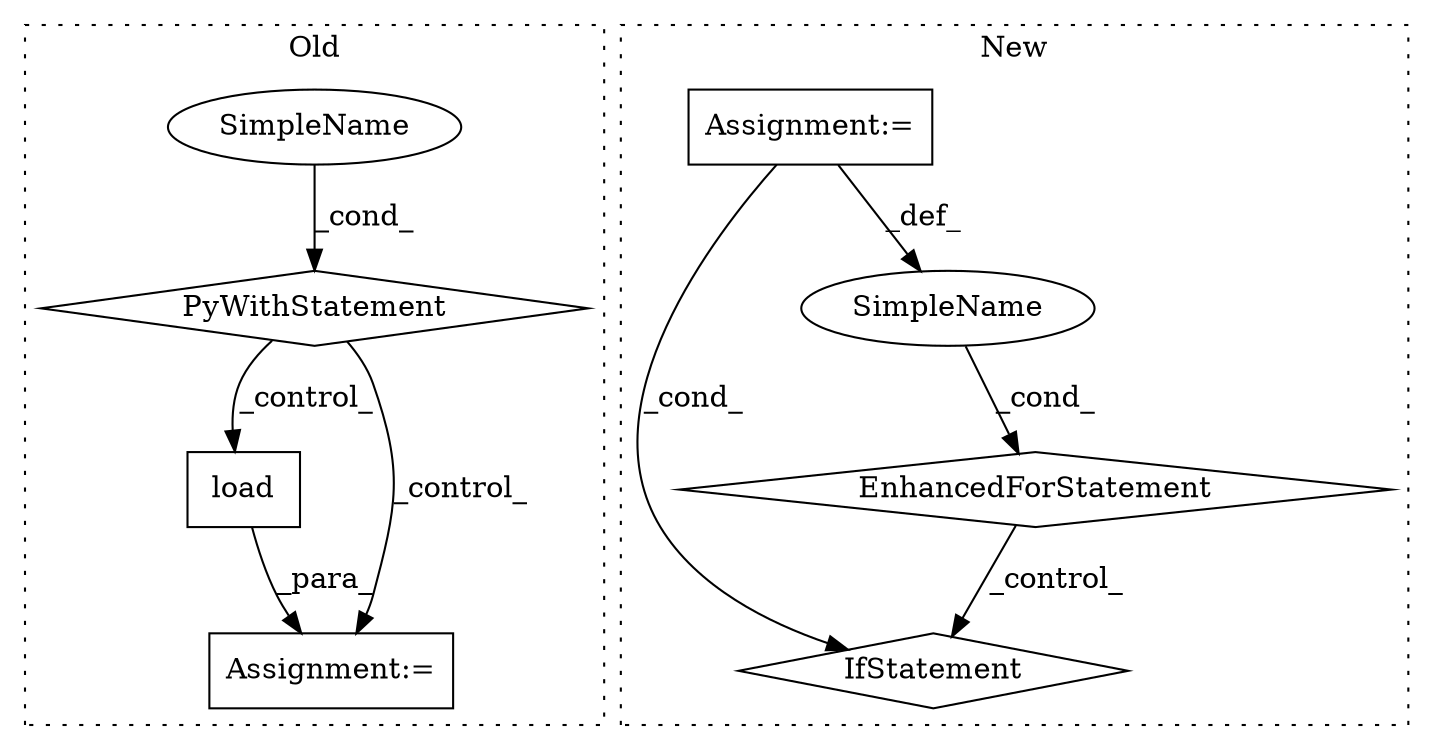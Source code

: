 digraph G {
subgraph cluster0 {
1 [label="load" a="32" s="19700,19713" l="5,1" shape="box"];
4 [label="Assignment:=" a="7" s="19694" l="1" shape="box"];
5 [label="SimpleName" a="42" s="" l="" shape="ellipse"];
8 [label="PyWithStatement" a="104" s="19631,19658" l="10,2" shape="diamond"];
label = "Old";
style="dotted";
}
subgraph cluster1 {
2 [label="EnhancedForStatement" a="70" s="19873,19949" l="53,2" shape="diamond"];
3 [label="Assignment:=" a="7" s="19593" l="1" shape="box"];
6 [label="IfStatement" a="25" s="19959,19984" l="4,2" shape="diamond"];
7 [label="SimpleName" a="42" s="19930" l="4" shape="ellipse"];
label = "New";
style="dotted";
}
1 -> 4 [label="_para_"];
2 -> 6 [label="_control_"];
3 -> 6 [label="_cond_"];
3 -> 7 [label="_def_"];
5 -> 8 [label="_cond_"];
7 -> 2 [label="_cond_"];
8 -> 4 [label="_control_"];
8 -> 1 [label="_control_"];
}